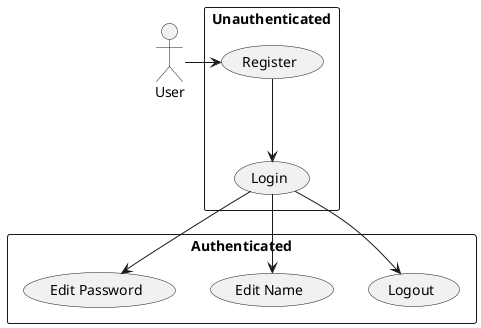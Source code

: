 @startuml auth

actor User

rectangle "Unauthenticated" {
  User -> (Register)
  (Register) --> (Login)
}


rectangle "Authenticated" {
  (Login) --> (Logout)
  (Login) --> (Edit Name)
  (Login) --> (Edit Password)
}

@enduml
